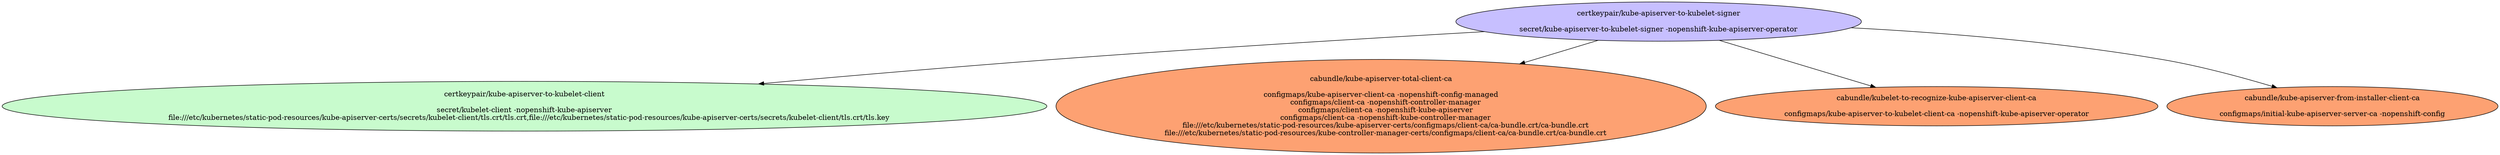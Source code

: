digraph "Local Certificate" {
  // Node definitions.
  10 [
    label="certkeypair/kube-apiserver-to-kubelet-signer\n\nsecret/kube-apiserver-to-kubelet-signer -nopenshift-kube-apiserver-operator\n"
    style=filled
    fillcolor="#c7bfff"
  ];
  11 [
    label="certkeypair/kube-apiserver-to-kubelet-client\n\nsecret/kubelet-client -nopenshift-kube-apiserver\n    file:///etc/kubernetes/static-pod-resources/kube-apiserver-certs/secrets/kubelet-client/tls.crt/tls.crt,file:///etc/kubernetes/static-pod-resources/kube-apiserver-certs/secrets/kubelet-client/tls.crt/tls.key\n"
    style=filled
    fillcolor="#c8fbcd"
  ];
  16 [
    label="cabundle/kube-apiserver-total-client-ca\n\nconfigmaps/kube-apiserver-client-ca -nopenshift-config-managed\n    configmaps/client-ca -nopenshift-controller-manager\n    configmaps/client-ca -nopenshift-kube-apiserver\n    configmaps/client-ca -nopenshift-kube-controller-manager\n    file:///etc/kubernetes/static-pod-resources/kube-apiserver-certs/configmaps/client-ca/ca-bundle.crt/ca-bundle.crt\n    file:///etc/kubernetes/static-pod-resources/kube-controller-manager-certs/configmaps/client-ca/ca-bundle.crt/ca-bundle.crt\n"
    style=filled
    fillcolor="#fda172"
  ];
  21 [
    label="cabundle/kubelet-to-recognize-kube-apiserver-client-ca\n\nconfigmaps/kube-apiserver-to-kubelet-client-ca -nopenshift-kube-apiserver-operator\n"
    style=filled
    fillcolor="#fda172"
  ];
  23 [
    label="cabundle/kube-apiserver-from-installer-client-ca\n\nconfigmaps/initial-kube-apiserver-server-ca -nopenshift-config\n"
    style=filled
    fillcolor="#fda172"
  ];

  // Edge definitions.
  10 -> 11;
  10 -> 16;
  10 -> 21;
  10 -> 23;
}